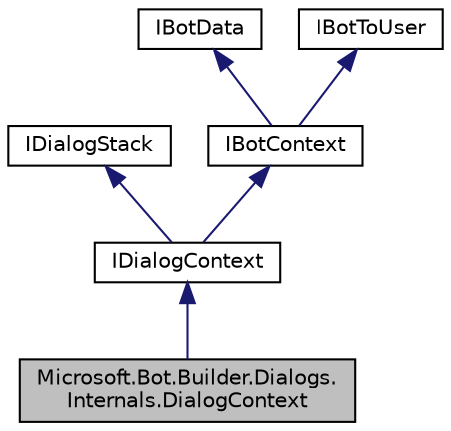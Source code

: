 digraph "Microsoft.Bot.Builder.Dialogs.Internals.DialogContext"
{
  edge [fontname="Helvetica",fontsize="10",labelfontname="Helvetica",labelfontsize="10"];
  node [fontname="Helvetica",fontsize="10",shape=record];
  Node1 [label="Microsoft.Bot.Builder.Dialogs.\lInternals.DialogContext",height=0.2,width=0.4,color="black", fillcolor="grey75", style="filled", fontcolor="black"];
  Node2 -> Node1 [dir="back",color="midnightblue",fontsize="10",style="solid",fontname="Helvetica"];
  Node2 [label="IDialogContext",height=0.2,width=0.4,color="black", fillcolor="white", style="filled",URL="$d1/dc6/interface_microsoft_1_1_bot_1_1_builder_1_1_dialogs_1_1_i_dialog_context.html",tooltip="The context for the execution of a dialog&#39;s conversational process. "];
  Node3 -> Node2 [dir="back",color="midnightblue",fontsize="10",style="solid",fontname="Helvetica"];
  Node3 [label="IDialogStack",height=0.2,width=0.4,color="black", fillcolor="white", style="filled",URL="$de/db4/interface_microsoft_1_1_bot_1_1_builder_1_1_dialogs_1_1_internals_1_1_i_dialog_stack.html",tooltip="The stack of dialogs in the conversational process. "];
  Node4 -> Node2 [dir="back",color="midnightblue",fontsize="10",style="solid",fontname="Helvetica"];
  Node4 [label="IBotContext",height=0.2,width=0.4,color="black", fillcolor="white", style="filled",URL="$d1/d29/interface_microsoft_1_1_bot_1_1_builder_1_1_dialogs_1_1_i_bot_context.html",tooltip="The context for the bot. "];
  Node5 -> Node4 [dir="back",color="midnightblue",fontsize="10",style="solid",fontname="Helvetica"];
  Node5 [label="IBotData",height=0.2,width=0.4,color="black", fillcolor="white", style="filled",URL="$db/d9b/interface_microsoft_1_1_bot_1_1_builder_1_1_dialogs_1_1_internals_1_1_i_bot_data.html",tooltip="Private bot data. "];
  Node6 -> Node4 [dir="back",color="midnightblue",fontsize="10",style="solid",fontname="Helvetica"];
  Node6 [label="IBotToUser",height=0.2,width=0.4,color="black", fillcolor="white", style="filled",URL="$d9/d2c/interface_microsoft_1_1_bot_1_1_builder_1_1_dialogs_1_1_internals_1_1_i_bot_to_user.html",tooltip="Methods to send a message from the bot to the user. "];
}

